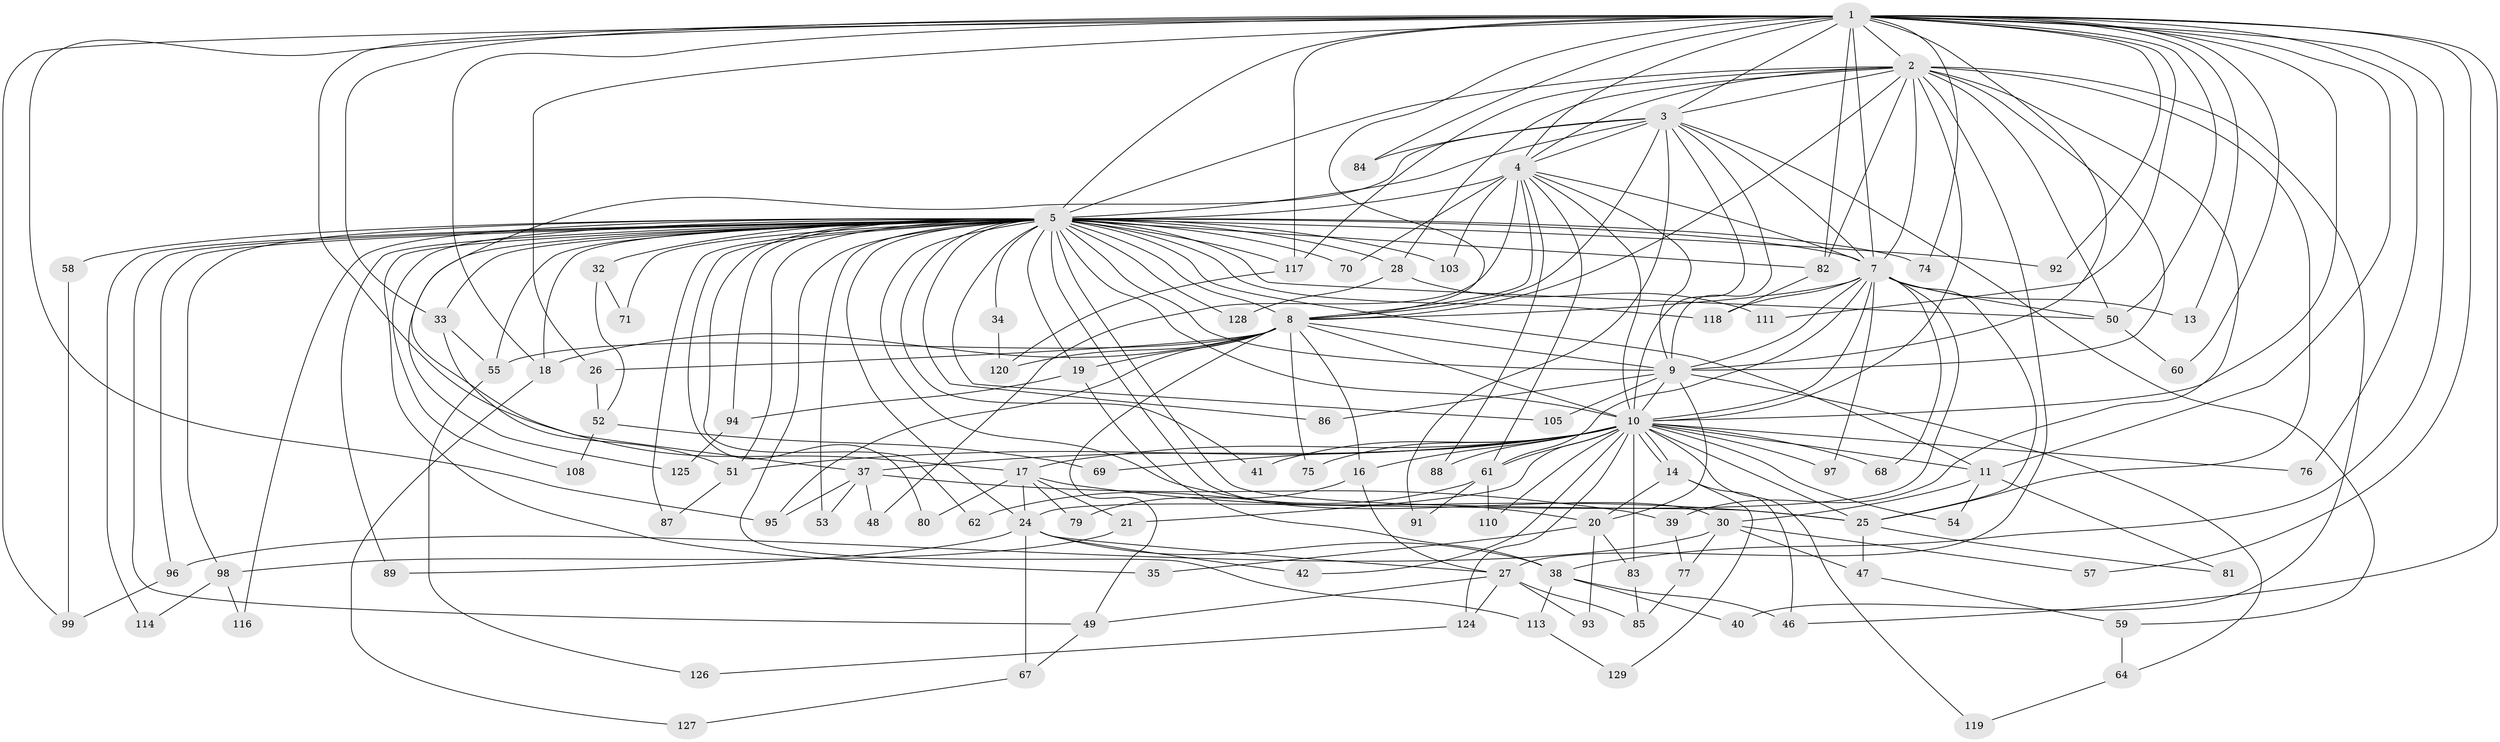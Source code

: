 // Generated by graph-tools (version 1.1) at 2025/23/03/03/25 07:23:38]
// undirected, 98 vertices, 234 edges
graph export_dot {
graph [start="1"]
  node [color=gray90,style=filled];
  1 [super="+15"];
  2 [super="+73"];
  3 [super="+66"];
  4 [super="+43"];
  5 [super="+6"];
  7 [super="+63"];
  8 [super="+36"];
  9 [super="+29"];
  10 [super="+12"];
  11 [super="+22"];
  13;
  14;
  16 [super="+65"];
  17 [super="+102"];
  18 [super="+23"];
  19;
  20 [super="+90"];
  21;
  24 [super="+31"];
  25 [super="+78"];
  26 [super="+44"];
  27 [super="+107"];
  28 [super="+56"];
  30 [super="+72"];
  32;
  33;
  34;
  35;
  37 [super="+100"];
  38 [super="+45"];
  39 [super="+106"];
  40;
  41;
  42;
  46 [super="+121"];
  47;
  48;
  49 [super="+131"];
  50 [super="+112"];
  51 [super="+101"];
  52;
  53;
  54;
  55 [super="+115"];
  57;
  58;
  59;
  60;
  61 [super="+104"];
  62;
  64;
  67;
  68;
  69;
  70;
  71;
  74;
  75;
  76;
  77;
  79;
  80;
  81;
  82 [super="+109"];
  83;
  84;
  85;
  86;
  87;
  88;
  89;
  91;
  92;
  93;
  94;
  95;
  96;
  97;
  98;
  99 [super="+122"];
  103;
  105;
  108;
  110;
  111;
  113;
  114;
  116;
  117 [super="+123"];
  118 [super="+130"];
  119;
  120 [super="+132"];
  124;
  125;
  126;
  127;
  128;
  129;
  1 -- 2;
  1 -- 3;
  1 -- 4;
  1 -- 5 [weight=2];
  1 -- 7 [weight=2];
  1 -- 8;
  1 -- 9;
  1 -- 10 [weight=2];
  1 -- 11;
  1 -- 13;
  1 -- 17;
  1 -- 18;
  1 -- 26;
  1 -- 33;
  1 -- 38;
  1 -- 46;
  1 -- 50;
  1 -- 57;
  1 -- 60;
  1 -- 76;
  1 -- 84;
  1 -- 92;
  1 -- 95;
  1 -- 99;
  1 -- 111;
  1 -- 117;
  1 -- 74;
  1 -- 82;
  2 -- 3;
  2 -- 4;
  2 -- 5 [weight=2];
  2 -- 7;
  2 -- 8;
  2 -- 9;
  2 -- 10;
  2 -- 27;
  2 -- 28;
  2 -- 39 [weight=2];
  2 -- 40;
  2 -- 82;
  2 -- 117;
  2 -- 25;
  2 -- 50;
  3 -- 4;
  3 -- 5 [weight=3];
  3 -- 7;
  3 -- 8;
  3 -- 9;
  3 -- 10;
  3 -- 37;
  3 -- 59;
  3 -- 84;
  3 -- 91;
  4 -- 5 [weight=3];
  4 -- 7;
  4 -- 8;
  4 -- 9;
  4 -- 10;
  4 -- 48;
  4 -- 61;
  4 -- 88;
  4 -- 103;
  4 -- 70;
  5 -- 7 [weight=2];
  5 -- 8 [weight=3];
  5 -- 9 [weight=3];
  5 -- 10 [weight=2];
  5 -- 20;
  5 -- 24;
  5 -- 25;
  5 -- 28 [weight=2];
  5 -- 30 [weight=2];
  5 -- 32 [weight=2];
  5 -- 33;
  5 -- 53;
  5 -- 58 [weight=2];
  5 -- 62;
  5 -- 74;
  5 -- 89;
  5 -- 92;
  5 -- 94;
  5 -- 96;
  5 -- 98;
  5 -- 103;
  5 -- 105;
  5 -- 114;
  5 -- 116;
  5 -- 128;
  5 -- 19;
  5 -- 34;
  5 -- 35;
  5 -- 41;
  5 -- 49;
  5 -- 50;
  5 -- 70;
  5 -- 71;
  5 -- 80;
  5 -- 82;
  5 -- 86;
  5 -- 87;
  5 -- 108;
  5 -- 113;
  5 -- 118;
  5 -- 125;
  5 -- 18;
  5 -- 55;
  5 -- 11;
  5 -- 117;
  5 -- 51;
  7 -- 8;
  7 -- 9;
  7 -- 10;
  7 -- 13;
  7 -- 24;
  7 -- 97;
  7 -- 50;
  7 -- 68;
  7 -- 61;
  7 -- 25;
  7 -- 118;
  8 -- 9;
  8 -- 10;
  8 -- 16;
  8 -- 18;
  8 -- 19;
  8 -- 26 [weight=2];
  8 -- 49;
  8 -- 55;
  8 -- 75;
  8 -- 95;
  8 -- 120;
  9 -- 10;
  9 -- 64;
  9 -- 86;
  9 -- 105;
  9 -- 20;
  10 -- 11;
  10 -- 14;
  10 -- 14;
  10 -- 16;
  10 -- 21;
  10 -- 41;
  10 -- 51;
  10 -- 54;
  10 -- 61;
  10 -- 68;
  10 -- 69;
  10 -- 76;
  10 -- 83;
  10 -- 88;
  10 -- 97;
  10 -- 124;
  10 -- 37;
  10 -- 42;
  10 -- 75;
  10 -- 110;
  10 -- 17;
  10 -- 119;
  10 -- 25;
  11 -- 54;
  11 -- 81;
  11 -- 30;
  14 -- 20;
  14 -- 46;
  14 -- 129;
  16 -- 27;
  16 -- 79;
  17 -- 21;
  17 -- 79;
  17 -- 80;
  17 -- 24;
  17 -- 25;
  18 -- 127;
  19 -- 38;
  19 -- 94;
  20 -- 35;
  20 -- 83;
  20 -- 93;
  21 -- 98;
  24 -- 27;
  24 -- 67;
  24 -- 38;
  24 -- 42;
  24 -- 89;
  25 -- 47;
  25 -- 81;
  26 -- 52;
  27 -- 93;
  27 -- 124;
  27 -- 85;
  27 -- 49;
  28 -- 128;
  28 -- 111;
  30 -- 47;
  30 -- 57;
  30 -- 77;
  30 -- 96;
  32 -- 52;
  32 -- 71;
  33 -- 51;
  33 -- 55;
  34 -- 120;
  37 -- 39;
  37 -- 48;
  37 -- 53;
  37 -- 95;
  38 -- 40;
  38 -- 113;
  38 -- 46;
  39 -- 77;
  47 -- 59;
  49 -- 67;
  50 -- 60;
  51 -- 87;
  52 -- 69;
  52 -- 108;
  55 -- 126;
  58 -- 99;
  59 -- 64;
  61 -- 62;
  61 -- 91;
  61 -- 110;
  64 -- 119;
  67 -- 127;
  77 -- 85;
  82 -- 118;
  83 -- 85;
  94 -- 125;
  96 -- 99;
  98 -- 114;
  98 -- 116;
  113 -- 129;
  117 -- 120;
  124 -- 126;
}
